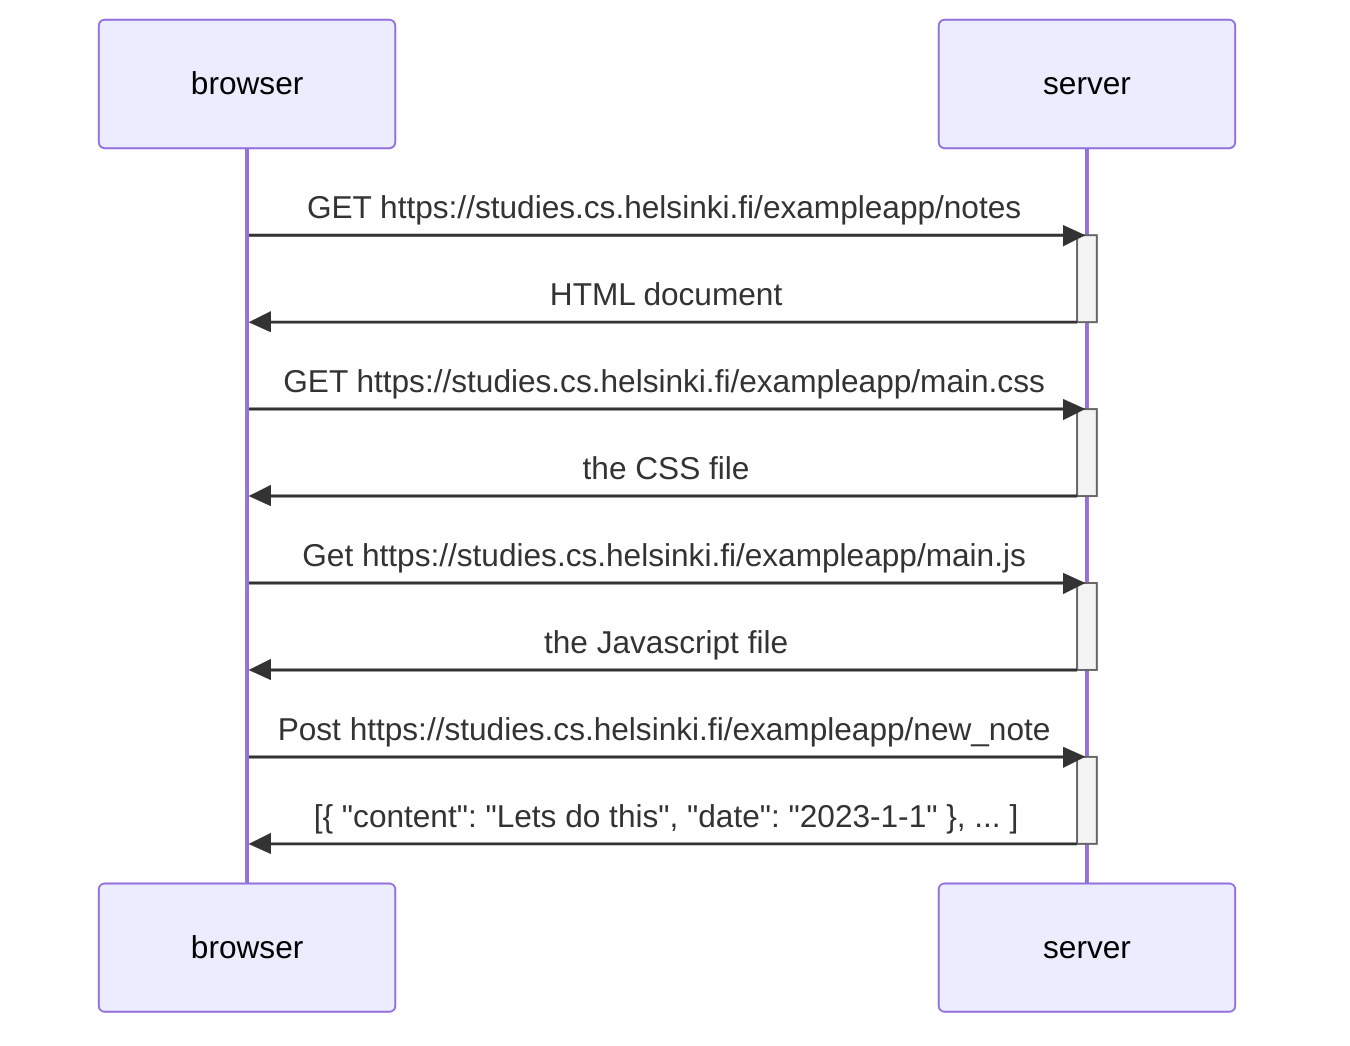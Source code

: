 sequenceDiagram
participant browser
participant server

browser->> server: GET https://studies.cs.helsinki.fi/exampleapp/notes
activate server
server->>browser: HTML document
deactivate server

browser->>server:  GET https://studies.cs.helsinki.fi/exampleapp/main.css
activate server
server->>browser: the  CSS file
deactivate server

browser->>server: Get https://studies.cs.helsinki.fi/exampleapp/main.js
activate server
server->>browser: the Javascript file
deactivate server

browser->>server: Post https://studies.cs.helsinki.fi/exampleapp/new_note
activate server
server->>browser: [{ "content": "Lets do this", "date": "2023-1-1" }, ... ]
deactivate server